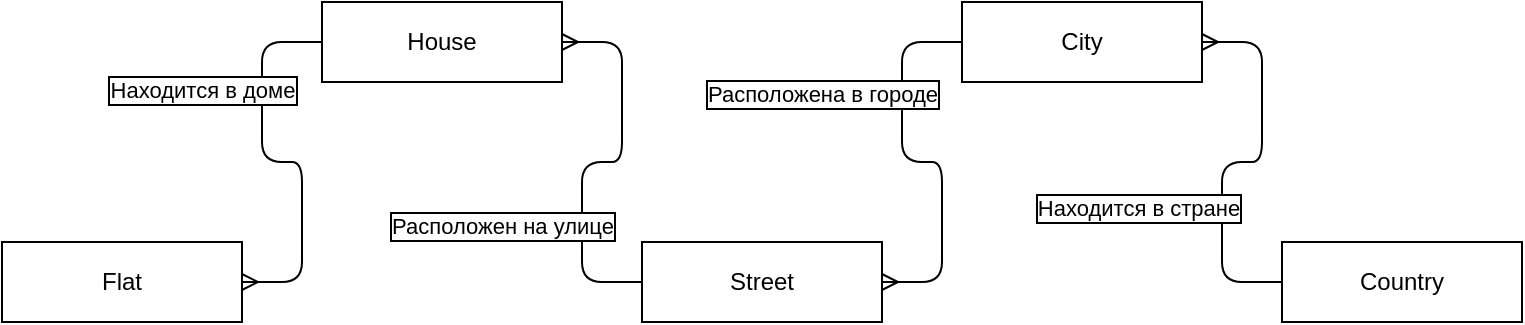 <mxfile version="15.1.3" type="device"><diagram id="DAts0d51Leh2jB_h2TbW" name="Page-1"><mxGraphModel dx="1463" dy="846" grid="1" gridSize="10" guides="1" tooltips="1" connect="1" arrows="1" fold="1" page="1" pageScale="1" pageWidth="827" pageHeight="1169" math="0" shadow="0"><root><mxCell id="0"/><mxCell id="1" parent="0"/><mxCell id="Tet5sgBvEkRk3GtRTZfo-41" value="" style="edgeStyle=entityRelationEdgeStyle;fontSize=12;html=1;endArrow=ERmany;exitX=0;exitY=0.5;exitDx=0;exitDy=0;entryX=1;entryY=0.5;entryDx=0;entryDy=0;" parent="1" source="M8Fn3KUYr_jiqLibs58W-3" target="M8Fn3KUYr_jiqLibs58W-2" edge="1"><mxGeometry width="100" height="100" relative="1" as="geometry"><mxPoint x="240" y="365" as="sourcePoint"/><mxPoint x="200" y="490" as="targetPoint"/></mxGeometry></mxCell><mxCell id="Tet5sgBvEkRk3GtRTZfo-44" value="Находится в доме" style="edgeLabel;html=1;align=center;verticalAlign=middle;resizable=0;points=[];labelBorderColor=#000000;" parent="Tet5sgBvEkRk3GtRTZfo-41" vertex="1" connectable="0"><mxGeometry x="-0.382" y="-1" relative="1" as="geometry"><mxPoint x="-29" y="-8" as="offset"/></mxGeometry></mxCell><mxCell id="Tet5sgBvEkRk3GtRTZfo-42" value="" style="edgeStyle=entityRelationEdgeStyle;fontSize=12;html=1;endArrow=ERmany;entryX=1;entryY=0.5;entryDx=0;entryDy=0;exitX=0;exitY=0.5;exitDx=0;exitDy=0;" parent="1" source="M8Fn3KUYr_jiqLibs58W-4" target="M8Fn3KUYr_jiqLibs58W-3" edge="1"><mxGeometry width="100" height="100" relative="1" as="geometry"><mxPoint x="400" y="490" as="sourcePoint"/><mxPoint x="360" y="365" as="targetPoint"/></mxGeometry></mxCell><mxCell id="Tet5sgBvEkRk3GtRTZfo-45" value="Расположен на улице" style="edgeLabel;html=1;align=center;verticalAlign=middle;resizable=0;points=[];labelBorderColor=#000000;" parent="Tet5sgBvEkRk3GtRTZfo-42" vertex="1" connectable="0"><mxGeometry x="-0.301" y="-1" relative="1" as="geometry"><mxPoint x="-41" y="12" as="offset"/></mxGeometry></mxCell><mxCell id="M8Fn3KUYr_jiqLibs58W-2" value="Flat" style="whiteSpace=wrap;html=1;align=center;" vertex="1" parent="1"><mxGeometry x="80" y="440" width="120" height="40" as="geometry"/></mxCell><mxCell id="M8Fn3KUYr_jiqLibs58W-3" value="House" style="whiteSpace=wrap;html=1;align=center;" vertex="1" parent="1"><mxGeometry x="240" y="320" width="120" height="40" as="geometry"/></mxCell><mxCell id="M8Fn3KUYr_jiqLibs58W-4" value="Street" style="whiteSpace=wrap;html=1;align=center;" vertex="1" parent="1"><mxGeometry x="400" y="440" width="120" height="40" as="geometry"/></mxCell><mxCell id="M8Fn3KUYr_jiqLibs58W-5" value="" style="edgeStyle=entityRelationEdgeStyle;fontSize=12;html=1;endArrow=ERmany;startArrow=none;startFill=0;endFill=0;exitX=0;exitY=0.5;exitDx=0;exitDy=0;" edge="1" parent="1" source="M8Fn3KUYr_jiqLibs58W-7" target="M8Fn3KUYr_jiqLibs58W-4"><mxGeometry width="100" height="100" relative="1" as="geometry"><mxPoint x="560" y="370" as="sourcePoint"/><mxPoint x="520" y="490" as="targetPoint"/></mxGeometry></mxCell><mxCell id="M8Fn3KUYr_jiqLibs58W-6" value="Расположена в городе" style="edgeLabel;html=1;align=center;verticalAlign=middle;resizable=0;points=[];labelBorderColor=#000000;" vertex="1" connectable="0" parent="M8Fn3KUYr_jiqLibs58W-5"><mxGeometry x="-0.386" y="1" relative="1" as="geometry"><mxPoint x="-41" y="-6" as="offset"/></mxGeometry></mxCell><mxCell id="M8Fn3KUYr_jiqLibs58W-7" value="City" style="whiteSpace=wrap;html=1;align=center;" vertex="1" parent="1"><mxGeometry x="560" y="320" width="120" height="40" as="geometry"/></mxCell><mxCell id="M8Fn3KUYr_jiqLibs58W-8" value="Country" style="whiteSpace=wrap;html=1;align=center;" vertex="1" parent="1"><mxGeometry x="720" y="440" width="120" height="40" as="geometry"/></mxCell><mxCell id="M8Fn3KUYr_jiqLibs58W-9" value="" style="edgeStyle=entityRelationEdgeStyle;fontSize=12;html=1;endArrow=ERmany;startArrow=none;startFill=0;endFill=0;exitX=0;exitY=0.5;exitDx=0;exitDy=0;entryX=1;entryY=0.5;entryDx=0;entryDy=0;" edge="1" parent="1" source="M8Fn3KUYr_jiqLibs58W-8" target="M8Fn3KUYr_jiqLibs58W-7"><mxGeometry width="100" height="100" relative="1" as="geometry"><mxPoint x="570" y="350" as="sourcePoint"/><mxPoint x="530" y="470" as="targetPoint"/></mxGeometry></mxCell><mxCell id="M8Fn3KUYr_jiqLibs58W-10" value="Находится в стране" style="edgeLabel;html=1;align=center;verticalAlign=middle;resizable=0;points=[];labelBorderColor=#000000;" vertex="1" connectable="0" parent="M8Fn3KUYr_jiqLibs58W-9"><mxGeometry x="-0.386" y="1" relative="1" as="geometry"><mxPoint x="-41" y="-6" as="offset"/></mxGeometry></mxCell></root></mxGraphModel></diagram></mxfile>